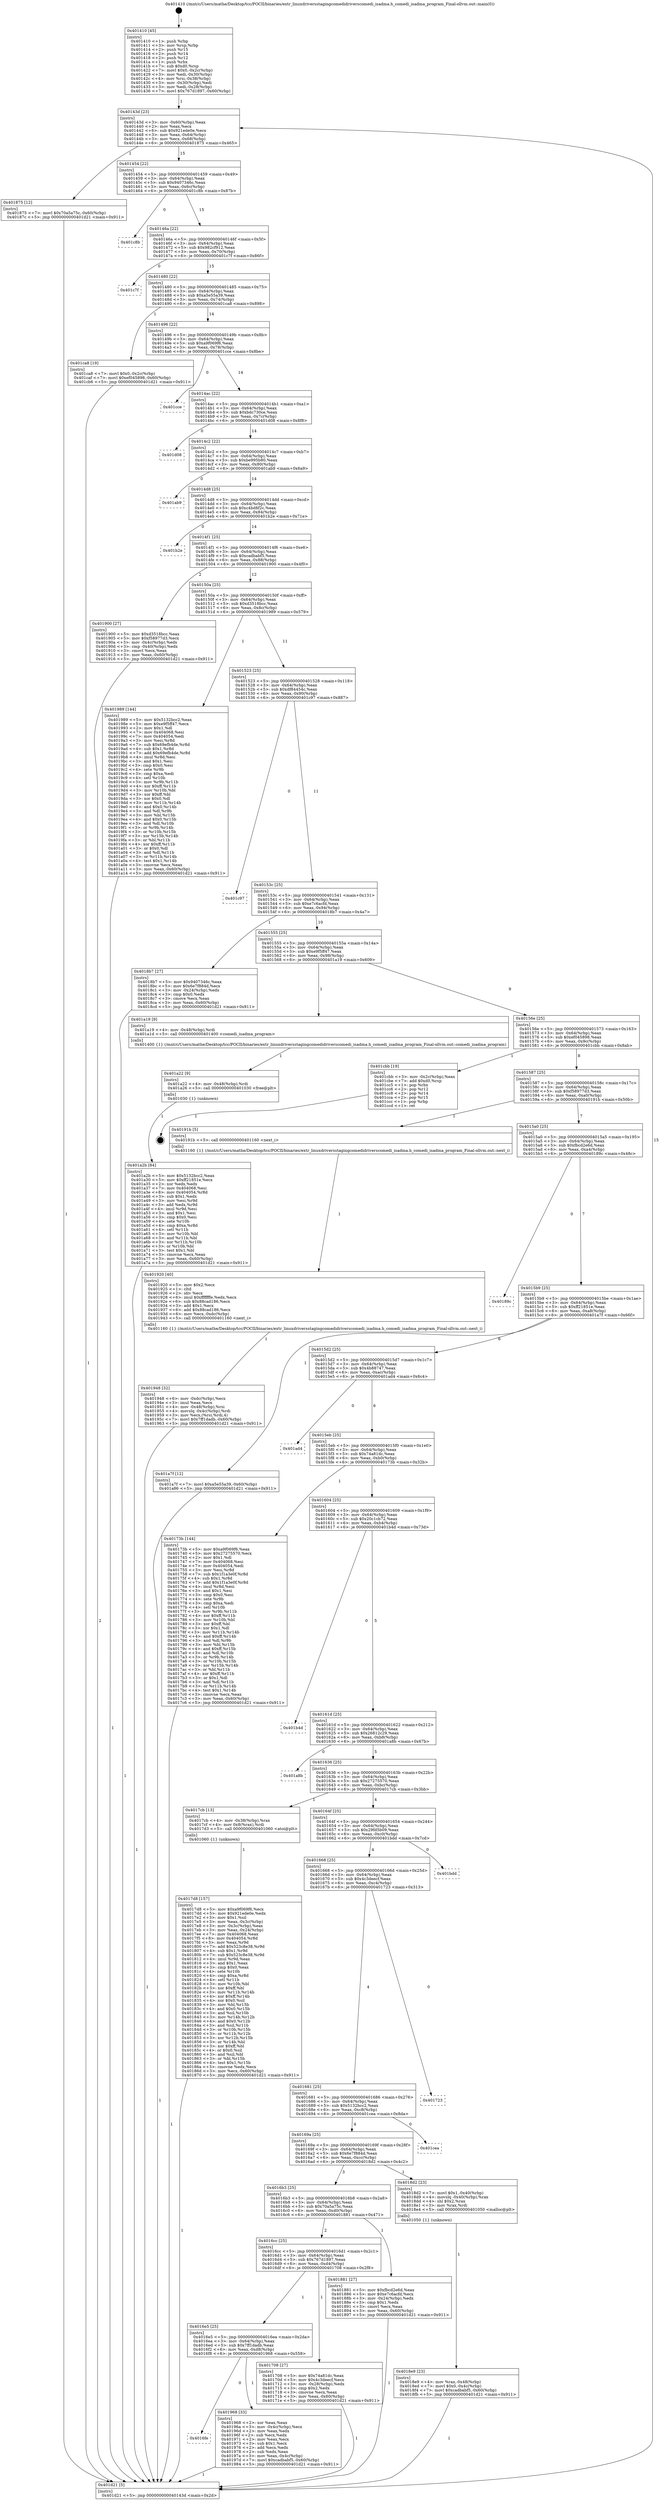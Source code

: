 digraph "0x401410" {
  label = "0x401410 (/mnt/c/Users/mathe/Desktop/tcc/POCII/binaries/extr_linuxdriversstagingcomedidriverscomedi_isadma.h_comedi_isadma_program_Final-ollvm.out::main(0))"
  labelloc = "t"
  node[shape=record]

  Entry [label="",width=0.3,height=0.3,shape=circle,fillcolor=black,style=filled]
  "0x40143d" [label="{
     0x40143d [23]\l
     | [instrs]\l
     &nbsp;&nbsp;0x40143d \<+3\>: mov -0x60(%rbp),%eax\l
     &nbsp;&nbsp;0x401440 \<+2\>: mov %eax,%ecx\l
     &nbsp;&nbsp;0x401442 \<+6\>: sub $0x921ede0e,%ecx\l
     &nbsp;&nbsp;0x401448 \<+3\>: mov %eax,-0x64(%rbp)\l
     &nbsp;&nbsp;0x40144b \<+3\>: mov %ecx,-0x68(%rbp)\l
     &nbsp;&nbsp;0x40144e \<+6\>: je 0000000000401875 \<main+0x465\>\l
  }"]
  "0x401875" [label="{
     0x401875 [12]\l
     | [instrs]\l
     &nbsp;&nbsp;0x401875 \<+7\>: movl $0x70a5a75c,-0x60(%rbp)\l
     &nbsp;&nbsp;0x40187c \<+5\>: jmp 0000000000401d21 \<main+0x911\>\l
  }"]
  "0x401454" [label="{
     0x401454 [22]\l
     | [instrs]\l
     &nbsp;&nbsp;0x401454 \<+5\>: jmp 0000000000401459 \<main+0x49\>\l
     &nbsp;&nbsp;0x401459 \<+3\>: mov -0x64(%rbp),%eax\l
     &nbsp;&nbsp;0x40145c \<+5\>: sub $0x9407346c,%eax\l
     &nbsp;&nbsp;0x401461 \<+3\>: mov %eax,-0x6c(%rbp)\l
     &nbsp;&nbsp;0x401464 \<+6\>: je 0000000000401c8b \<main+0x87b\>\l
  }"]
  Exit [label="",width=0.3,height=0.3,shape=circle,fillcolor=black,style=filled,peripheries=2]
  "0x401c8b" [label="{
     0x401c8b\l
  }", style=dashed]
  "0x40146a" [label="{
     0x40146a [22]\l
     | [instrs]\l
     &nbsp;&nbsp;0x40146a \<+5\>: jmp 000000000040146f \<main+0x5f\>\l
     &nbsp;&nbsp;0x40146f \<+3\>: mov -0x64(%rbp),%eax\l
     &nbsp;&nbsp;0x401472 \<+5\>: sub $0x982cf912,%eax\l
     &nbsp;&nbsp;0x401477 \<+3\>: mov %eax,-0x70(%rbp)\l
     &nbsp;&nbsp;0x40147a \<+6\>: je 0000000000401c7f \<main+0x86f\>\l
  }"]
  "0x401a2b" [label="{
     0x401a2b [84]\l
     | [instrs]\l
     &nbsp;&nbsp;0x401a2b \<+5\>: mov $0x5132bcc2,%eax\l
     &nbsp;&nbsp;0x401a30 \<+5\>: mov $0xff21851e,%ecx\l
     &nbsp;&nbsp;0x401a35 \<+2\>: xor %edx,%edx\l
     &nbsp;&nbsp;0x401a37 \<+7\>: mov 0x404068,%esi\l
     &nbsp;&nbsp;0x401a3e \<+8\>: mov 0x404054,%r8d\l
     &nbsp;&nbsp;0x401a46 \<+3\>: sub $0x1,%edx\l
     &nbsp;&nbsp;0x401a49 \<+3\>: mov %esi,%r9d\l
     &nbsp;&nbsp;0x401a4c \<+3\>: add %edx,%r9d\l
     &nbsp;&nbsp;0x401a4f \<+4\>: imul %r9d,%esi\l
     &nbsp;&nbsp;0x401a53 \<+3\>: and $0x1,%esi\l
     &nbsp;&nbsp;0x401a56 \<+3\>: cmp $0x0,%esi\l
     &nbsp;&nbsp;0x401a59 \<+4\>: sete %r10b\l
     &nbsp;&nbsp;0x401a5d \<+4\>: cmp $0xa,%r8d\l
     &nbsp;&nbsp;0x401a61 \<+4\>: setl %r11b\l
     &nbsp;&nbsp;0x401a65 \<+3\>: mov %r10b,%bl\l
     &nbsp;&nbsp;0x401a68 \<+3\>: and %r11b,%bl\l
     &nbsp;&nbsp;0x401a6b \<+3\>: xor %r11b,%r10b\l
     &nbsp;&nbsp;0x401a6e \<+3\>: or %r10b,%bl\l
     &nbsp;&nbsp;0x401a71 \<+3\>: test $0x1,%bl\l
     &nbsp;&nbsp;0x401a74 \<+3\>: cmovne %ecx,%eax\l
     &nbsp;&nbsp;0x401a77 \<+3\>: mov %eax,-0x60(%rbp)\l
     &nbsp;&nbsp;0x401a7a \<+5\>: jmp 0000000000401d21 \<main+0x911\>\l
  }"]
  "0x401c7f" [label="{
     0x401c7f\l
  }", style=dashed]
  "0x401480" [label="{
     0x401480 [22]\l
     | [instrs]\l
     &nbsp;&nbsp;0x401480 \<+5\>: jmp 0000000000401485 \<main+0x75\>\l
     &nbsp;&nbsp;0x401485 \<+3\>: mov -0x64(%rbp),%eax\l
     &nbsp;&nbsp;0x401488 \<+5\>: sub $0xa5e55a39,%eax\l
     &nbsp;&nbsp;0x40148d \<+3\>: mov %eax,-0x74(%rbp)\l
     &nbsp;&nbsp;0x401490 \<+6\>: je 0000000000401ca8 \<main+0x898\>\l
  }"]
  "0x401a22" [label="{
     0x401a22 [9]\l
     | [instrs]\l
     &nbsp;&nbsp;0x401a22 \<+4\>: mov -0x48(%rbp),%rdi\l
     &nbsp;&nbsp;0x401a26 \<+5\>: call 0000000000401030 \<free@plt\>\l
     | [calls]\l
     &nbsp;&nbsp;0x401030 \{1\} (unknown)\l
  }"]
  "0x401ca8" [label="{
     0x401ca8 [19]\l
     | [instrs]\l
     &nbsp;&nbsp;0x401ca8 \<+7\>: movl $0x0,-0x2c(%rbp)\l
     &nbsp;&nbsp;0x401caf \<+7\>: movl $0xef045898,-0x60(%rbp)\l
     &nbsp;&nbsp;0x401cb6 \<+5\>: jmp 0000000000401d21 \<main+0x911\>\l
  }"]
  "0x401496" [label="{
     0x401496 [22]\l
     | [instrs]\l
     &nbsp;&nbsp;0x401496 \<+5\>: jmp 000000000040149b \<main+0x8b\>\l
     &nbsp;&nbsp;0x40149b \<+3\>: mov -0x64(%rbp),%eax\l
     &nbsp;&nbsp;0x40149e \<+5\>: sub $0xa9f069f6,%eax\l
     &nbsp;&nbsp;0x4014a3 \<+3\>: mov %eax,-0x78(%rbp)\l
     &nbsp;&nbsp;0x4014a6 \<+6\>: je 0000000000401cce \<main+0x8be\>\l
  }"]
  "0x4016fe" [label="{
     0x4016fe\l
  }", style=dashed]
  "0x401cce" [label="{
     0x401cce\l
  }", style=dashed]
  "0x4014ac" [label="{
     0x4014ac [22]\l
     | [instrs]\l
     &nbsp;&nbsp;0x4014ac \<+5\>: jmp 00000000004014b1 \<main+0xa1\>\l
     &nbsp;&nbsp;0x4014b1 \<+3\>: mov -0x64(%rbp),%eax\l
     &nbsp;&nbsp;0x4014b4 \<+5\>: sub $0xbdc730ce,%eax\l
     &nbsp;&nbsp;0x4014b9 \<+3\>: mov %eax,-0x7c(%rbp)\l
     &nbsp;&nbsp;0x4014bc \<+6\>: je 0000000000401d08 \<main+0x8f8\>\l
  }"]
  "0x401968" [label="{
     0x401968 [33]\l
     | [instrs]\l
     &nbsp;&nbsp;0x401968 \<+2\>: xor %eax,%eax\l
     &nbsp;&nbsp;0x40196a \<+3\>: mov -0x4c(%rbp),%ecx\l
     &nbsp;&nbsp;0x40196d \<+2\>: mov %eax,%edx\l
     &nbsp;&nbsp;0x40196f \<+2\>: sub %ecx,%edx\l
     &nbsp;&nbsp;0x401971 \<+2\>: mov %eax,%ecx\l
     &nbsp;&nbsp;0x401973 \<+3\>: sub $0x1,%ecx\l
     &nbsp;&nbsp;0x401976 \<+2\>: add %ecx,%edx\l
     &nbsp;&nbsp;0x401978 \<+2\>: sub %edx,%eax\l
     &nbsp;&nbsp;0x40197a \<+3\>: mov %eax,-0x4c(%rbp)\l
     &nbsp;&nbsp;0x40197d \<+7\>: movl $0xcadbabf5,-0x60(%rbp)\l
     &nbsp;&nbsp;0x401984 \<+5\>: jmp 0000000000401d21 \<main+0x911\>\l
  }"]
  "0x401d08" [label="{
     0x401d08\l
  }", style=dashed]
  "0x4014c2" [label="{
     0x4014c2 [22]\l
     | [instrs]\l
     &nbsp;&nbsp;0x4014c2 \<+5\>: jmp 00000000004014c7 \<main+0xb7\>\l
     &nbsp;&nbsp;0x4014c7 \<+3\>: mov -0x64(%rbp),%eax\l
     &nbsp;&nbsp;0x4014ca \<+5\>: sub $0xbe995b80,%eax\l
     &nbsp;&nbsp;0x4014cf \<+3\>: mov %eax,-0x80(%rbp)\l
     &nbsp;&nbsp;0x4014d2 \<+6\>: je 0000000000401ab9 \<main+0x6a9\>\l
  }"]
  "0x401948" [label="{
     0x401948 [32]\l
     | [instrs]\l
     &nbsp;&nbsp;0x401948 \<+6\>: mov -0xdc(%rbp),%ecx\l
     &nbsp;&nbsp;0x40194e \<+3\>: imul %eax,%ecx\l
     &nbsp;&nbsp;0x401951 \<+4\>: mov -0x48(%rbp),%rsi\l
     &nbsp;&nbsp;0x401955 \<+4\>: movslq -0x4c(%rbp),%rdi\l
     &nbsp;&nbsp;0x401959 \<+3\>: mov %ecx,(%rsi,%rdi,4)\l
     &nbsp;&nbsp;0x40195c \<+7\>: movl $0x7ff1dadb,-0x60(%rbp)\l
     &nbsp;&nbsp;0x401963 \<+5\>: jmp 0000000000401d21 \<main+0x911\>\l
  }"]
  "0x401ab9" [label="{
     0x401ab9\l
  }", style=dashed]
  "0x4014d8" [label="{
     0x4014d8 [25]\l
     | [instrs]\l
     &nbsp;&nbsp;0x4014d8 \<+5\>: jmp 00000000004014dd \<main+0xcd\>\l
     &nbsp;&nbsp;0x4014dd \<+3\>: mov -0x64(%rbp),%eax\l
     &nbsp;&nbsp;0x4014e0 \<+5\>: sub $0xc4bd8f2c,%eax\l
     &nbsp;&nbsp;0x4014e5 \<+6\>: mov %eax,-0x84(%rbp)\l
     &nbsp;&nbsp;0x4014eb \<+6\>: je 0000000000401b2e \<main+0x71e\>\l
  }"]
  "0x401920" [label="{
     0x401920 [40]\l
     | [instrs]\l
     &nbsp;&nbsp;0x401920 \<+5\>: mov $0x2,%ecx\l
     &nbsp;&nbsp;0x401925 \<+1\>: cltd\l
     &nbsp;&nbsp;0x401926 \<+2\>: idiv %ecx\l
     &nbsp;&nbsp;0x401928 \<+6\>: imul $0xfffffffe,%edx,%ecx\l
     &nbsp;&nbsp;0x40192e \<+6\>: sub $0x88cad186,%ecx\l
     &nbsp;&nbsp;0x401934 \<+3\>: add $0x1,%ecx\l
     &nbsp;&nbsp;0x401937 \<+6\>: add $0x88cad186,%ecx\l
     &nbsp;&nbsp;0x40193d \<+6\>: mov %ecx,-0xdc(%rbp)\l
     &nbsp;&nbsp;0x401943 \<+5\>: call 0000000000401160 \<next_i\>\l
     | [calls]\l
     &nbsp;&nbsp;0x401160 \{1\} (/mnt/c/Users/mathe/Desktop/tcc/POCII/binaries/extr_linuxdriversstagingcomedidriverscomedi_isadma.h_comedi_isadma_program_Final-ollvm.out::next_i)\l
  }"]
  "0x401b2e" [label="{
     0x401b2e\l
  }", style=dashed]
  "0x4014f1" [label="{
     0x4014f1 [25]\l
     | [instrs]\l
     &nbsp;&nbsp;0x4014f1 \<+5\>: jmp 00000000004014f6 \<main+0xe6\>\l
     &nbsp;&nbsp;0x4014f6 \<+3\>: mov -0x64(%rbp),%eax\l
     &nbsp;&nbsp;0x4014f9 \<+5\>: sub $0xcadbabf5,%eax\l
     &nbsp;&nbsp;0x4014fe \<+6\>: mov %eax,-0x88(%rbp)\l
     &nbsp;&nbsp;0x401504 \<+6\>: je 0000000000401900 \<main+0x4f0\>\l
  }"]
  "0x4018e9" [label="{
     0x4018e9 [23]\l
     | [instrs]\l
     &nbsp;&nbsp;0x4018e9 \<+4\>: mov %rax,-0x48(%rbp)\l
     &nbsp;&nbsp;0x4018ed \<+7\>: movl $0x0,-0x4c(%rbp)\l
     &nbsp;&nbsp;0x4018f4 \<+7\>: movl $0xcadbabf5,-0x60(%rbp)\l
     &nbsp;&nbsp;0x4018fb \<+5\>: jmp 0000000000401d21 \<main+0x911\>\l
  }"]
  "0x401900" [label="{
     0x401900 [27]\l
     | [instrs]\l
     &nbsp;&nbsp;0x401900 \<+5\>: mov $0xd3518bcc,%eax\l
     &nbsp;&nbsp;0x401905 \<+5\>: mov $0xf58977d3,%ecx\l
     &nbsp;&nbsp;0x40190a \<+3\>: mov -0x4c(%rbp),%edx\l
     &nbsp;&nbsp;0x40190d \<+3\>: cmp -0x40(%rbp),%edx\l
     &nbsp;&nbsp;0x401910 \<+3\>: cmovl %ecx,%eax\l
     &nbsp;&nbsp;0x401913 \<+3\>: mov %eax,-0x60(%rbp)\l
     &nbsp;&nbsp;0x401916 \<+5\>: jmp 0000000000401d21 \<main+0x911\>\l
  }"]
  "0x40150a" [label="{
     0x40150a [25]\l
     | [instrs]\l
     &nbsp;&nbsp;0x40150a \<+5\>: jmp 000000000040150f \<main+0xff\>\l
     &nbsp;&nbsp;0x40150f \<+3\>: mov -0x64(%rbp),%eax\l
     &nbsp;&nbsp;0x401512 \<+5\>: sub $0xd3518bcc,%eax\l
     &nbsp;&nbsp;0x401517 \<+6\>: mov %eax,-0x8c(%rbp)\l
     &nbsp;&nbsp;0x40151d \<+6\>: je 0000000000401989 \<main+0x579\>\l
  }"]
  "0x4017d8" [label="{
     0x4017d8 [157]\l
     | [instrs]\l
     &nbsp;&nbsp;0x4017d8 \<+5\>: mov $0xa9f069f6,%ecx\l
     &nbsp;&nbsp;0x4017dd \<+5\>: mov $0x921ede0e,%edx\l
     &nbsp;&nbsp;0x4017e2 \<+3\>: mov $0x1,%sil\l
     &nbsp;&nbsp;0x4017e5 \<+3\>: mov %eax,-0x3c(%rbp)\l
     &nbsp;&nbsp;0x4017e8 \<+3\>: mov -0x3c(%rbp),%eax\l
     &nbsp;&nbsp;0x4017eb \<+3\>: mov %eax,-0x24(%rbp)\l
     &nbsp;&nbsp;0x4017ee \<+7\>: mov 0x404068,%eax\l
     &nbsp;&nbsp;0x4017f5 \<+8\>: mov 0x404054,%r8d\l
     &nbsp;&nbsp;0x4017fd \<+3\>: mov %eax,%r9d\l
     &nbsp;&nbsp;0x401800 \<+7\>: add $0x523c8e38,%r9d\l
     &nbsp;&nbsp;0x401807 \<+4\>: sub $0x1,%r9d\l
     &nbsp;&nbsp;0x40180b \<+7\>: sub $0x523c8e38,%r9d\l
     &nbsp;&nbsp;0x401812 \<+4\>: imul %r9d,%eax\l
     &nbsp;&nbsp;0x401816 \<+3\>: and $0x1,%eax\l
     &nbsp;&nbsp;0x401819 \<+3\>: cmp $0x0,%eax\l
     &nbsp;&nbsp;0x40181c \<+4\>: sete %r10b\l
     &nbsp;&nbsp;0x401820 \<+4\>: cmp $0xa,%r8d\l
     &nbsp;&nbsp;0x401824 \<+4\>: setl %r11b\l
     &nbsp;&nbsp;0x401828 \<+3\>: mov %r10b,%bl\l
     &nbsp;&nbsp;0x40182b \<+3\>: xor $0xff,%bl\l
     &nbsp;&nbsp;0x40182e \<+3\>: mov %r11b,%r14b\l
     &nbsp;&nbsp;0x401831 \<+4\>: xor $0xff,%r14b\l
     &nbsp;&nbsp;0x401835 \<+4\>: xor $0x0,%sil\l
     &nbsp;&nbsp;0x401839 \<+3\>: mov %bl,%r15b\l
     &nbsp;&nbsp;0x40183c \<+4\>: and $0x0,%r15b\l
     &nbsp;&nbsp;0x401840 \<+3\>: and %sil,%r10b\l
     &nbsp;&nbsp;0x401843 \<+3\>: mov %r14b,%r12b\l
     &nbsp;&nbsp;0x401846 \<+4\>: and $0x0,%r12b\l
     &nbsp;&nbsp;0x40184a \<+3\>: and %sil,%r11b\l
     &nbsp;&nbsp;0x40184d \<+3\>: or %r10b,%r15b\l
     &nbsp;&nbsp;0x401850 \<+3\>: or %r11b,%r12b\l
     &nbsp;&nbsp;0x401853 \<+3\>: xor %r12b,%r15b\l
     &nbsp;&nbsp;0x401856 \<+3\>: or %r14b,%bl\l
     &nbsp;&nbsp;0x401859 \<+3\>: xor $0xff,%bl\l
     &nbsp;&nbsp;0x40185c \<+4\>: or $0x0,%sil\l
     &nbsp;&nbsp;0x401860 \<+3\>: and %sil,%bl\l
     &nbsp;&nbsp;0x401863 \<+3\>: or %bl,%r15b\l
     &nbsp;&nbsp;0x401866 \<+4\>: test $0x1,%r15b\l
     &nbsp;&nbsp;0x40186a \<+3\>: cmovne %edx,%ecx\l
     &nbsp;&nbsp;0x40186d \<+3\>: mov %ecx,-0x60(%rbp)\l
     &nbsp;&nbsp;0x401870 \<+5\>: jmp 0000000000401d21 \<main+0x911\>\l
  }"]
  "0x401989" [label="{
     0x401989 [144]\l
     | [instrs]\l
     &nbsp;&nbsp;0x401989 \<+5\>: mov $0x5132bcc2,%eax\l
     &nbsp;&nbsp;0x40198e \<+5\>: mov $0xe9f5ff47,%ecx\l
     &nbsp;&nbsp;0x401993 \<+2\>: mov $0x1,%dl\l
     &nbsp;&nbsp;0x401995 \<+7\>: mov 0x404068,%esi\l
     &nbsp;&nbsp;0x40199c \<+7\>: mov 0x404054,%edi\l
     &nbsp;&nbsp;0x4019a3 \<+3\>: mov %esi,%r8d\l
     &nbsp;&nbsp;0x4019a6 \<+7\>: sub $0x69efb4de,%r8d\l
     &nbsp;&nbsp;0x4019ad \<+4\>: sub $0x1,%r8d\l
     &nbsp;&nbsp;0x4019b1 \<+7\>: add $0x69efb4de,%r8d\l
     &nbsp;&nbsp;0x4019b8 \<+4\>: imul %r8d,%esi\l
     &nbsp;&nbsp;0x4019bc \<+3\>: and $0x1,%esi\l
     &nbsp;&nbsp;0x4019bf \<+3\>: cmp $0x0,%esi\l
     &nbsp;&nbsp;0x4019c2 \<+4\>: sete %r9b\l
     &nbsp;&nbsp;0x4019c6 \<+3\>: cmp $0xa,%edi\l
     &nbsp;&nbsp;0x4019c9 \<+4\>: setl %r10b\l
     &nbsp;&nbsp;0x4019cd \<+3\>: mov %r9b,%r11b\l
     &nbsp;&nbsp;0x4019d0 \<+4\>: xor $0xff,%r11b\l
     &nbsp;&nbsp;0x4019d4 \<+3\>: mov %r10b,%bl\l
     &nbsp;&nbsp;0x4019d7 \<+3\>: xor $0xff,%bl\l
     &nbsp;&nbsp;0x4019da \<+3\>: xor $0x0,%dl\l
     &nbsp;&nbsp;0x4019dd \<+3\>: mov %r11b,%r14b\l
     &nbsp;&nbsp;0x4019e0 \<+4\>: and $0x0,%r14b\l
     &nbsp;&nbsp;0x4019e4 \<+3\>: and %dl,%r9b\l
     &nbsp;&nbsp;0x4019e7 \<+3\>: mov %bl,%r15b\l
     &nbsp;&nbsp;0x4019ea \<+4\>: and $0x0,%r15b\l
     &nbsp;&nbsp;0x4019ee \<+3\>: and %dl,%r10b\l
     &nbsp;&nbsp;0x4019f1 \<+3\>: or %r9b,%r14b\l
     &nbsp;&nbsp;0x4019f4 \<+3\>: or %r10b,%r15b\l
     &nbsp;&nbsp;0x4019f7 \<+3\>: xor %r15b,%r14b\l
     &nbsp;&nbsp;0x4019fa \<+3\>: or %bl,%r11b\l
     &nbsp;&nbsp;0x4019fd \<+4\>: xor $0xff,%r11b\l
     &nbsp;&nbsp;0x401a01 \<+3\>: or $0x0,%dl\l
     &nbsp;&nbsp;0x401a04 \<+3\>: and %dl,%r11b\l
     &nbsp;&nbsp;0x401a07 \<+3\>: or %r11b,%r14b\l
     &nbsp;&nbsp;0x401a0a \<+4\>: test $0x1,%r14b\l
     &nbsp;&nbsp;0x401a0e \<+3\>: cmovne %ecx,%eax\l
     &nbsp;&nbsp;0x401a11 \<+3\>: mov %eax,-0x60(%rbp)\l
     &nbsp;&nbsp;0x401a14 \<+5\>: jmp 0000000000401d21 \<main+0x911\>\l
  }"]
  "0x401523" [label="{
     0x401523 [25]\l
     | [instrs]\l
     &nbsp;&nbsp;0x401523 \<+5\>: jmp 0000000000401528 \<main+0x118\>\l
     &nbsp;&nbsp;0x401528 \<+3\>: mov -0x64(%rbp),%eax\l
     &nbsp;&nbsp;0x40152b \<+5\>: sub $0xdf84454c,%eax\l
     &nbsp;&nbsp;0x401530 \<+6\>: mov %eax,-0x90(%rbp)\l
     &nbsp;&nbsp;0x401536 \<+6\>: je 0000000000401c97 \<main+0x887\>\l
  }"]
  "0x401410" [label="{
     0x401410 [45]\l
     | [instrs]\l
     &nbsp;&nbsp;0x401410 \<+1\>: push %rbp\l
     &nbsp;&nbsp;0x401411 \<+3\>: mov %rsp,%rbp\l
     &nbsp;&nbsp;0x401414 \<+2\>: push %r15\l
     &nbsp;&nbsp;0x401416 \<+2\>: push %r14\l
     &nbsp;&nbsp;0x401418 \<+2\>: push %r12\l
     &nbsp;&nbsp;0x40141a \<+1\>: push %rbx\l
     &nbsp;&nbsp;0x40141b \<+7\>: sub $0xd0,%rsp\l
     &nbsp;&nbsp;0x401422 \<+7\>: movl $0x0,-0x2c(%rbp)\l
     &nbsp;&nbsp;0x401429 \<+3\>: mov %edi,-0x30(%rbp)\l
     &nbsp;&nbsp;0x40142c \<+4\>: mov %rsi,-0x38(%rbp)\l
     &nbsp;&nbsp;0x401430 \<+3\>: mov -0x30(%rbp),%edi\l
     &nbsp;&nbsp;0x401433 \<+3\>: mov %edi,-0x28(%rbp)\l
     &nbsp;&nbsp;0x401436 \<+7\>: movl $0x767d1897,-0x60(%rbp)\l
  }"]
  "0x401c97" [label="{
     0x401c97\l
  }", style=dashed]
  "0x40153c" [label="{
     0x40153c [25]\l
     | [instrs]\l
     &nbsp;&nbsp;0x40153c \<+5\>: jmp 0000000000401541 \<main+0x131\>\l
     &nbsp;&nbsp;0x401541 \<+3\>: mov -0x64(%rbp),%eax\l
     &nbsp;&nbsp;0x401544 \<+5\>: sub $0xe7c6acfd,%eax\l
     &nbsp;&nbsp;0x401549 \<+6\>: mov %eax,-0x94(%rbp)\l
     &nbsp;&nbsp;0x40154f \<+6\>: je 00000000004018b7 \<main+0x4a7\>\l
  }"]
  "0x401d21" [label="{
     0x401d21 [5]\l
     | [instrs]\l
     &nbsp;&nbsp;0x401d21 \<+5\>: jmp 000000000040143d \<main+0x2d\>\l
  }"]
  "0x4018b7" [label="{
     0x4018b7 [27]\l
     | [instrs]\l
     &nbsp;&nbsp;0x4018b7 \<+5\>: mov $0x9407346c,%eax\l
     &nbsp;&nbsp;0x4018bc \<+5\>: mov $0x6e7f884d,%ecx\l
     &nbsp;&nbsp;0x4018c1 \<+3\>: mov -0x24(%rbp),%edx\l
     &nbsp;&nbsp;0x4018c4 \<+3\>: cmp $0x0,%edx\l
     &nbsp;&nbsp;0x4018c7 \<+3\>: cmove %ecx,%eax\l
     &nbsp;&nbsp;0x4018ca \<+3\>: mov %eax,-0x60(%rbp)\l
     &nbsp;&nbsp;0x4018cd \<+5\>: jmp 0000000000401d21 \<main+0x911\>\l
  }"]
  "0x401555" [label="{
     0x401555 [25]\l
     | [instrs]\l
     &nbsp;&nbsp;0x401555 \<+5\>: jmp 000000000040155a \<main+0x14a\>\l
     &nbsp;&nbsp;0x40155a \<+3\>: mov -0x64(%rbp),%eax\l
     &nbsp;&nbsp;0x40155d \<+5\>: sub $0xe9f5ff47,%eax\l
     &nbsp;&nbsp;0x401562 \<+6\>: mov %eax,-0x98(%rbp)\l
     &nbsp;&nbsp;0x401568 \<+6\>: je 0000000000401a19 \<main+0x609\>\l
  }"]
  "0x4016e5" [label="{
     0x4016e5 [25]\l
     | [instrs]\l
     &nbsp;&nbsp;0x4016e5 \<+5\>: jmp 00000000004016ea \<main+0x2da\>\l
     &nbsp;&nbsp;0x4016ea \<+3\>: mov -0x64(%rbp),%eax\l
     &nbsp;&nbsp;0x4016ed \<+5\>: sub $0x7ff1dadb,%eax\l
     &nbsp;&nbsp;0x4016f2 \<+6\>: mov %eax,-0xd8(%rbp)\l
     &nbsp;&nbsp;0x4016f8 \<+6\>: je 0000000000401968 \<main+0x558\>\l
  }"]
  "0x401a19" [label="{
     0x401a19 [9]\l
     | [instrs]\l
     &nbsp;&nbsp;0x401a19 \<+4\>: mov -0x48(%rbp),%rdi\l
     &nbsp;&nbsp;0x401a1d \<+5\>: call 0000000000401400 \<comedi_isadma_program\>\l
     | [calls]\l
     &nbsp;&nbsp;0x401400 \{1\} (/mnt/c/Users/mathe/Desktop/tcc/POCII/binaries/extr_linuxdriversstagingcomedidriverscomedi_isadma.h_comedi_isadma_program_Final-ollvm.out::comedi_isadma_program)\l
  }"]
  "0x40156e" [label="{
     0x40156e [25]\l
     | [instrs]\l
     &nbsp;&nbsp;0x40156e \<+5\>: jmp 0000000000401573 \<main+0x163\>\l
     &nbsp;&nbsp;0x401573 \<+3\>: mov -0x64(%rbp),%eax\l
     &nbsp;&nbsp;0x401576 \<+5\>: sub $0xef045898,%eax\l
     &nbsp;&nbsp;0x40157b \<+6\>: mov %eax,-0x9c(%rbp)\l
     &nbsp;&nbsp;0x401581 \<+6\>: je 0000000000401cbb \<main+0x8ab\>\l
  }"]
  "0x401708" [label="{
     0x401708 [27]\l
     | [instrs]\l
     &nbsp;&nbsp;0x401708 \<+5\>: mov $0x74a81dc,%eax\l
     &nbsp;&nbsp;0x40170d \<+5\>: mov $0x4c3deecf,%ecx\l
     &nbsp;&nbsp;0x401712 \<+3\>: mov -0x28(%rbp),%edx\l
     &nbsp;&nbsp;0x401715 \<+3\>: cmp $0x2,%edx\l
     &nbsp;&nbsp;0x401718 \<+3\>: cmovne %ecx,%eax\l
     &nbsp;&nbsp;0x40171b \<+3\>: mov %eax,-0x60(%rbp)\l
     &nbsp;&nbsp;0x40171e \<+5\>: jmp 0000000000401d21 \<main+0x911\>\l
  }"]
  "0x401cbb" [label="{
     0x401cbb [19]\l
     | [instrs]\l
     &nbsp;&nbsp;0x401cbb \<+3\>: mov -0x2c(%rbp),%eax\l
     &nbsp;&nbsp;0x401cbe \<+7\>: add $0xd0,%rsp\l
     &nbsp;&nbsp;0x401cc5 \<+1\>: pop %rbx\l
     &nbsp;&nbsp;0x401cc6 \<+2\>: pop %r12\l
     &nbsp;&nbsp;0x401cc8 \<+2\>: pop %r14\l
     &nbsp;&nbsp;0x401cca \<+2\>: pop %r15\l
     &nbsp;&nbsp;0x401ccc \<+1\>: pop %rbp\l
     &nbsp;&nbsp;0x401ccd \<+1\>: ret\l
  }"]
  "0x401587" [label="{
     0x401587 [25]\l
     | [instrs]\l
     &nbsp;&nbsp;0x401587 \<+5\>: jmp 000000000040158c \<main+0x17c\>\l
     &nbsp;&nbsp;0x40158c \<+3\>: mov -0x64(%rbp),%eax\l
     &nbsp;&nbsp;0x40158f \<+5\>: sub $0xf58977d3,%eax\l
     &nbsp;&nbsp;0x401594 \<+6\>: mov %eax,-0xa0(%rbp)\l
     &nbsp;&nbsp;0x40159a \<+6\>: je 000000000040191b \<main+0x50b\>\l
  }"]
  "0x4016cc" [label="{
     0x4016cc [25]\l
     | [instrs]\l
     &nbsp;&nbsp;0x4016cc \<+5\>: jmp 00000000004016d1 \<main+0x2c1\>\l
     &nbsp;&nbsp;0x4016d1 \<+3\>: mov -0x64(%rbp),%eax\l
     &nbsp;&nbsp;0x4016d4 \<+5\>: sub $0x767d1897,%eax\l
     &nbsp;&nbsp;0x4016d9 \<+6\>: mov %eax,-0xd4(%rbp)\l
     &nbsp;&nbsp;0x4016df \<+6\>: je 0000000000401708 \<main+0x2f8\>\l
  }"]
  "0x40191b" [label="{
     0x40191b [5]\l
     | [instrs]\l
     &nbsp;&nbsp;0x40191b \<+5\>: call 0000000000401160 \<next_i\>\l
     | [calls]\l
     &nbsp;&nbsp;0x401160 \{1\} (/mnt/c/Users/mathe/Desktop/tcc/POCII/binaries/extr_linuxdriversstagingcomedidriverscomedi_isadma.h_comedi_isadma_program_Final-ollvm.out::next_i)\l
  }"]
  "0x4015a0" [label="{
     0x4015a0 [25]\l
     | [instrs]\l
     &nbsp;&nbsp;0x4015a0 \<+5\>: jmp 00000000004015a5 \<main+0x195\>\l
     &nbsp;&nbsp;0x4015a5 \<+3\>: mov -0x64(%rbp),%eax\l
     &nbsp;&nbsp;0x4015a8 \<+5\>: sub $0xfbcd2e6d,%eax\l
     &nbsp;&nbsp;0x4015ad \<+6\>: mov %eax,-0xa4(%rbp)\l
     &nbsp;&nbsp;0x4015b3 \<+6\>: je 000000000040189c \<main+0x48c\>\l
  }"]
  "0x401881" [label="{
     0x401881 [27]\l
     | [instrs]\l
     &nbsp;&nbsp;0x401881 \<+5\>: mov $0xfbcd2e6d,%eax\l
     &nbsp;&nbsp;0x401886 \<+5\>: mov $0xe7c6acfd,%ecx\l
     &nbsp;&nbsp;0x40188b \<+3\>: mov -0x24(%rbp),%edx\l
     &nbsp;&nbsp;0x40188e \<+3\>: cmp $0x1,%edx\l
     &nbsp;&nbsp;0x401891 \<+3\>: cmovl %ecx,%eax\l
     &nbsp;&nbsp;0x401894 \<+3\>: mov %eax,-0x60(%rbp)\l
     &nbsp;&nbsp;0x401897 \<+5\>: jmp 0000000000401d21 \<main+0x911\>\l
  }"]
  "0x40189c" [label="{
     0x40189c\l
  }", style=dashed]
  "0x4015b9" [label="{
     0x4015b9 [25]\l
     | [instrs]\l
     &nbsp;&nbsp;0x4015b9 \<+5\>: jmp 00000000004015be \<main+0x1ae\>\l
     &nbsp;&nbsp;0x4015be \<+3\>: mov -0x64(%rbp),%eax\l
     &nbsp;&nbsp;0x4015c1 \<+5\>: sub $0xff21851e,%eax\l
     &nbsp;&nbsp;0x4015c6 \<+6\>: mov %eax,-0xa8(%rbp)\l
     &nbsp;&nbsp;0x4015cc \<+6\>: je 0000000000401a7f \<main+0x66f\>\l
  }"]
  "0x4016b3" [label="{
     0x4016b3 [25]\l
     | [instrs]\l
     &nbsp;&nbsp;0x4016b3 \<+5\>: jmp 00000000004016b8 \<main+0x2a8\>\l
     &nbsp;&nbsp;0x4016b8 \<+3\>: mov -0x64(%rbp),%eax\l
     &nbsp;&nbsp;0x4016bb \<+5\>: sub $0x70a5a75c,%eax\l
     &nbsp;&nbsp;0x4016c0 \<+6\>: mov %eax,-0xd0(%rbp)\l
     &nbsp;&nbsp;0x4016c6 \<+6\>: je 0000000000401881 \<main+0x471\>\l
  }"]
  "0x401a7f" [label="{
     0x401a7f [12]\l
     | [instrs]\l
     &nbsp;&nbsp;0x401a7f \<+7\>: movl $0xa5e55a39,-0x60(%rbp)\l
     &nbsp;&nbsp;0x401a86 \<+5\>: jmp 0000000000401d21 \<main+0x911\>\l
  }"]
  "0x4015d2" [label="{
     0x4015d2 [25]\l
     | [instrs]\l
     &nbsp;&nbsp;0x4015d2 \<+5\>: jmp 00000000004015d7 \<main+0x1c7\>\l
     &nbsp;&nbsp;0x4015d7 \<+3\>: mov -0x64(%rbp),%eax\l
     &nbsp;&nbsp;0x4015da \<+5\>: sub $0x4b88747,%eax\l
     &nbsp;&nbsp;0x4015df \<+6\>: mov %eax,-0xac(%rbp)\l
     &nbsp;&nbsp;0x4015e5 \<+6\>: je 0000000000401ad4 \<main+0x6c4\>\l
  }"]
  "0x4018d2" [label="{
     0x4018d2 [23]\l
     | [instrs]\l
     &nbsp;&nbsp;0x4018d2 \<+7\>: movl $0x1,-0x40(%rbp)\l
     &nbsp;&nbsp;0x4018d9 \<+4\>: movslq -0x40(%rbp),%rax\l
     &nbsp;&nbsp;0x4018dd \<+4\>: shl $0x2,%rax\l
     &nbsp;&nbsp;0x4018e1 \<+3\>: mov %rax,%rdi\l
     &nbsp;&nbsp;0x4018e4 \<+5\>: call 0000000000401050 \<malloc@plt\>\l
     | [calls]\l
     &nbsp;&nbsp;0x401050 \{1\} (unknown)\l
  }"]
  "0x401ad4" [label="{
     0x401ad4\l
  }", style=dashed]
  "0x4015eb" [label="{
     0x4015eb [25]\l
     | [instrs]\l
     &nbsp;&nbsp;0x4015eb \<+5\>: jmp 00000000004015f0 \<main+0x1e0\>\l
     &nbsp;&nbsp;0x4015f0 \<+3\>: mov -0x64(%rbp),%eax\l
     &nbsp;&nbsp;0x4015f3 \<+5\>: sub $0x74a81dc,%eax\l
     &nbsp;&nbsp;0x4015f8 \<+6\>: mov %eax,-0xb0(%rbp)\l
     &nbsp;&nbsp;0x4015fe \<+6\>: je 000000000040173b \<main+0x32b\>\l
  }"]
  "0x40169a" [label="{
     0x40169a [25]\l
     | [instrs]\l
     &nbsp;&nbsp;0x40169a \<+5\>: jmp 000000000040169f \<main+0x28f\>\l
     &nbsp;&nbsp;0x40169f \<+3\>: mov -0x64(%rbp),%eax\l
     &nbsp;&nbsp;0x4016a2 \<+5\>: sub $0x6e7f884d,%eax\l
     &nbsp;&nbsp;0x4016a7 \<+6\>: mov %eax,-0xcc(%rbp)\l
     &nbsp;&nbsp;0x4016ad \<+6\>: je 00000000004018d2 \<main+0x4c2\>\l
  }"]
  "0x40173b" [label="{
     0x40173b [144]\l
     | [instrs]\l
     &nbsp;&nbsp;0x40173b \<+5\>: mov $0xa9f069f6,%eax\l
     &nbsp;&nbsp;0x401740 \<+5\>: mov $0x27275570,%ecx\l
     &nbsp;&nbsp;0x401745 \<+2\>: mov $0x1,%dl\l
     &nbsp;&nbsp;0x401747 \<+7\>: mov 0x404068,%esi\l
     &nbsp;&nbsp;0x40174e \<+7\>: mov 0x404054,%edi\l
     &nbsp;&nbsp;0x401755 \<+3\>: mov %esi,%r8d\l
     &nbsp;&nbsp;0x401758 \<+7\>: sub $0x1f1a3e0f,%r8d\l
     &nbsp;&nbsp;0x40175f \<+4\>: sub $0x1,%r8d\l
     &nbsp;&nbsp;0x401763 \<+7\>: add $0x1f1a3e0f,%r8d\l
     &nbsp;&nbsp;0x40176a \<+4\>: imul %r8d,%esi\l
     &nbsp;&nbsp;0x40176e \<+3\>: and $0x1,%esi\l
     &nbsp;&nbsp;0x401771 \<+3\>: cmp $0x0,%esi\l
     &nbsp;&nbsp;0x401774 \<+4\>: sete %r9b\l
     &nbsp;&nbsp;0x401778 \<+3\>: cmp $0xa,%edi\l
     &nbsp;&nbsp;0x40177b \<+4\>: setl %r10b\l
     &nbsp;&nbsp;0x40177f \<+3\>: mov %r9b,%r11b\l
     &nbsp;&nbsp;0x401782 \<+4\>: xor $0xff,%r11b\l
     &nbsp;&nbsp;0x401786 \<+3\>: mov %r10b,%bl\l
     &nbsp;&nbsp;0x401789 \<+3\>: xor $0xff,%bl\l
     &nbsp;&nbsp;0x40178c \<+3\>: xor $0x1,%dl\l
     &nbsp;&nbsp;0x40178f \<+3\>: mov %r11b,%r14b\l
     &nbsp;&nbsp;0x401792 \<+4\>: and $0xff,%r14b\l
     &nbsp;&nbsp;0x401796 \<+3\>: and %dl,%r9b\l
     &nbsp;&nbsp;0x401799 \<+3\>: mov %bl,%r15b\l
     &nbsp;&nbsp;0x40179c \<+4\>: and $0xff,%r15b\l
     &nbsp;&nbsp;0x4017a0 \<+3\>: and %dl,%r10b\l
     &nbsp;&nbsp;0x4017a3 \<+3\>: or %r9b,%r14b\l
     &nbsp;&nbsp;0x4017a6 \<+3\>: or %r10b,%r15b\l
     &nbsp;&nbsp;0x4017a9 \<+3\>: xor %r15b,%r14b\l
     &nbsp;&nbsp;0x4017ac \<+3\>: or %bl,%r11b\l
     &nbsp;&nbsp;0x4017af \<+4\>: xor $0xff,%r11b\l
     &nbsp;&nbsp;0x4017b3 \<+3\>: or $0x1,%dl\l
     &nbsp;&nbsp;0x4017b6 \<+3\>: and %dl,%r11b\l
     &nbsp;&nbsp;0x4017b9 \<+3\>: or %r11b,%r14b\l
     &nbsp;&nbsp;0x4017bc \<+4\>: test $0x1,%r14b\l
     &nbsp;&nbsp;0x4017c0 \<+3\>: cmovne %ecx,%eax\l
     &nbsp;&nbsp;0x4017c3 \<+3\>: mov %eax,-0x60(%rbp)\l
     &nbsp;&nbsp;0x4017c6 \<+5\>: jmp 0000000000401d21 \<main+0x911\>\l
  }"]
  "0x401604" [label="{
     0x401604 [25]\l
     | [instrs]\l
     &nbsp;&nbsp;0x401604 \<+5\>: jmp 0000000000401609 \<main+0x1f9\>\l
     &nbsp;&nbsp;0x401609 \<+3\>: mov -0x64(%rbp),%eax\l
     &nbsp;&nbsp;0x40160c \<+5\>: sub $0x20c1cb72,%eax\l
     &nbsp;&nbsp;0x401611 \<+6\>: mov %eax,-0xb4(%rbp)\l
     &nbsp;&nbsp;0x401617 \<+6\>: je 0000000000401b4d \<main+0x73d\>\l
  }"]
  "0x401cea" [label="{
     0x401cea\l
  }", style=dashed]
  "0x401b4d" [label="{
     0x401b4d\l
  }", style=dashed]
  "0x40161d" [label="{
     0x40161d [25]\l
     | [instrs]\l
     &nbsp;&nbsp;0x40161d \<+5\>: jmp 0000000000401622 \<main+0x212\>\l
     &nbsp;&nbsp;0x401622 \<+3\>: mov -0x64(%rbp),%eax\l
     &nbsp;&nbsp;0x401625 \<+5\>: sub $0x26812c29,%eax\l
     &nbsp;&nbsp;0x40162a \<+6\>: mov %eax,-0xb8(%rbp)\l
     &nbsp;&nbsp;0x401630 \<+6\>: je 0000000000401a8b \<main+0x67b\>\l
  }"]
  "0x401681" [label="{
     0x401681 [25]\l
     | [instrs]\l
     &nbsp;&nbsp;0x401681 \<+5\>: jmp 0000000000401686 \<main+0x276\>\l
     &nbsp;&nbsp;0x401686 \<+3\>: mov -0x64(%rbp),%eax\l
     &nbsp;&nbsp;0x401689 \<+5\>: sub $0x5132bcc2,%eax\l
     &nbsp;&nbsp;0x40168e \<+6\>: mov %eax,-0xc8(%rbp)\l
     &nbsp;&nbsp;0x401694 \<+6\>: je 0000000000401cea \<main+0x8da\>\l
  }"]
  "0x401a8b" [label="{
     0x401a8b\l
  }", style=dashed]
  "0x401636" [label="{
     0x401636 [25]\l
     | [instrs]\l
     &nbsp;&nbsp;0x401636 \<+5\>: jmp 000000000040163b \<main+0x22b\>\l
     &nbsp;&nbsp;0x40163b \<+3\>: mov -0x64(%rbp),%eax\l
     &nbsp;&nbsp;0x40163e \<+5\>: sub $0x27275570,%eax\l
     &nbsp;&nbsp;0x401643 \<+6\>: mov %eax,-0xbc(%rbp)\l
     &nbsp;&nbsp;0x401649 \<+6\>: je 00000000004017cb \<main+0x3bb\>\l
  }"]
  "0x401723" [label="{
     0x401723\l
  }", style=dashed]
  "0x4017cb" [label="{
     0x4017cb [13]\l
     | [instrs]\l
     &nbsp;&nbsp;0x4017cb \<+4\>: mov -0x38(%rbp),%rax\l
     &nbsp;&nbsp;0x4017cf \<+4\>: mov 0x8(%rax),%rdi\l
     &nbsp;&nbsp;0x4017d3 \<+5\>: call 0000000000401060 \<atoi@plt\>\l
     | [calls]\l
     &nbsp;&nbsp;0x401060 \{1\} (unknown)\l
  }"]
  "0x40164f" [label="{
     0x40164f [25]\l
     | [instrs]\l
     &nbsp;&nbsp;0x40164f \<+5\>: jmp 0000000000401654 \<main+0x244\>\l
     &nbsp;&nbsp;0x401654 \<+3\>: mov -0x64(%rbp),%eax\l
     &nbsp;&nbsp;0x401657 \<+5\>: sub $0x29fd5b09,%eax\l
     &nbsp;&nbsp;0x40165c \<+6\>: mov %eax,-0xc0(%rbp)\l
     &nbsp;&nbsp;0x401662 \<+6\>: je 0000000000401bdd \<main+0x7cd\>\l
  }"]
  "0x401668" [label="{
     0x401668 [25]\l
     | [instrs]\l
     &nbsp;&nbsp;0x401668 \<+5\>: jmp 000000000040166d \<main+0x25d\>\l
     &nbsp;&nbsp;0x40166d \<+3\>: mov -0x64(%rbp),%eax\l
     &nbsp;&nbsp;0x401670 \<+5\>: sub $0x4c3deecf,%eax\l
     &nbsp;&nbsp;0x401675 \<+6\>: mov %eax,-0xc4(%rbp)\l
     &nbsp;&nbsp;0x40167b \<+6\>: je 0000000000401723 \<main+0x313\>\l
  }"]
  "0x401bdd" [label="{
     0x401bdd\l
  }", style=dashed]
  Entry -> "0x401410" [label=" 1"]
  "0x40143d" -> "0x401875" [label=" 1"]
  "0x40143d" -> "0x401454" [label=" 15"]
  "0x401cbb" -> Exit [label=" 1"]
  "0x401454" -> "0x401c8b" [label=" 0"]
  "0x401454" -> "0x40146a" [label=" 15"]
  "0x401ca8" -> "0x401d21" [label=" 1"]
  "0x40146a" -> "0x401c7f" [label=" 0"]
  "0x40146a" -> "0x401480" [label=" 15"]
  "0x401a7f" -> "0x401d21" [label=" 1"]
  "0x401480" -> "0x401ca8" [label=" 1"]
  "0x401480" -> "0x401496" [label=" 14"]
  "0x401a2b" -> "0x401d21" [label=" 1"]
  "0x401496" -> "0x401cce" [label=" 0"]
  "0x401496" -> "0x4014ac" [label=" 14"]
  "0x401a22" -> "0x401a2b" [label=" 1"]
  "0x4014ac" -> "0x401d08" [label=" 0"]
  "0x4014ac" -> "0x4014c2" [label=" 14"]
  "0x401a19" -> "0x401a22" [label=" 1"]
  "0x4014c2" -> "0x401ab9" [label=" 0"]
  "0x4014c2" -> "0x4014d8" [label=" 14"]
  "0x401968" -> "0x401d21" [label=" 1"]
  "0x4014d8" -> "0x401b2e" [label=" 0"]
  "0x4014d8" -> "0x4014f1" [label=" 14"]
  "0x4016e5" -> "0x4016fe" [label=" 0"]
  "0x4014f1" -> "0x401900" [label=" 2"]
  "0x4014f1" -> "0x40150a" [label=" 12"]
  "0x4016e5" -> "0x401968" [label=" 1"]
  "0x40150a" -> "0x401989" [label=" 1"]
  "0x40150a" -> "0x401523" [label=" 11"]
  "0x401989" -> "0x401d21" [label=" 1"]
  "0x401523" -> "0x401c97" [label=" 0"]
  "0x401523" -> "0x40153c" [label=" 11"]
  "0x401948" -> "0x401d21" [label=" 1"]
  "0x40153c" -> "0x4018b7" [label=" 1"]
  "0x40153c" -> "0x401555" [label=" 10"]
  "0x401920" -> "0x401948" [label=" 1"]
  "0x401555" -> "0x401a19" [label=" 1"]
  "0x401555" -> "0x40156e" [label=" 9"]
  "0x40191b" -> "0x401920" [label=" 1"]
  "0x40156e" -> "0x401cbb" [label=" 1"]
  "0x40156e" -> "0x401587" [label=" 8"]
  "0x401900" -> "0x401d21" [label=" 2"]
  "0x401587" -> "0x40191b" [label=" 1"]
  "0x401587" -> "0x4015a0" [label=" 7"]
  "0x4018d2" -> "0x4018e9" [label=" 1"]
  "0x4015a0" -> "0x40189c" [label=" 0"]
  "0x4015a0" -> "0x4015b9" [label=" 7"]
  "0x4018b7" -> "0x401d21" [label=" 1"]
  "0x4015b9" -> "0x401a7f" [label=" 1"]
  "0x4015b9" -> "0x4015d2" [label=" 6"]
  "0x401875" -> "0x401d21" [label=" 1"]
  "0x4015d2" -> "0x401ad4" [label=" 0"]
  "0x4015d2" -> "0x4015eb" [label=" 6"]
  "0x4017d8" -> "0x401d21" [label=" 1"]
  "0x4015eb" -> "0x40173b" [label=" 1"]
  "0x4015eb" -> "0x401604" [label=" 5"]
  "0x40173b" -> "0x401d21" [label=" 1"]
  "0x401604" -> "0x401b4d" [label=" 0"]
  "0x401604" -> "0x40161d" [label=" 5"]
  "0x401d21" -> "0x40143d" [label=" 15"]
  "0x40161d" -> "0x401a8b" [label=" 0"]
  "0x40161d" -> "0x401636" [label=" 5"]
  "0x401708" -> "0x401d21" [label=" 1"]
  "0x401636" -> "0x4017cb" [label=" 1"]
  "0x401636" -> "0x40164f" [label=" 4"]
  "0x4016cc" -> "0x4016e5" [label=" 1"]
  "0x40164f" -> "0x401bdd" [label=" 0"]
  "0x40164f" -> "0x401668" [label=" 4"]
  "0x4016cc" -> "0x401708" [label=" 1"]
  "0x401668" -> "0x401723" [label=" 0"]
  "0x401668" -> "0x401681" [label=" 4"]
  "0x401410" -> "0x40143d" [label=" 1"]
  "0x401681" -> "0x401cea" [label=" 0"]
  "0x401681" -> "0x40169a" [label=" 4"]
  "0x4017cb" -> "0x4017d8" [label=" 1"]
  "0x40169a" -> "0x4018d2" [label=" 1"]
  "0x40169a" -> "0x4016b3" [label=" 3"]
  "0x401881" -> "0x401d21" [label=" 1"]
  "0x4016b3" -> "0x401881" [label=" 1"]
  "0x4016b3" -> "0x4016cc" [label=" 2"]
  "0x4018e9" -> "0x401d21" [label=" 1"]
}
